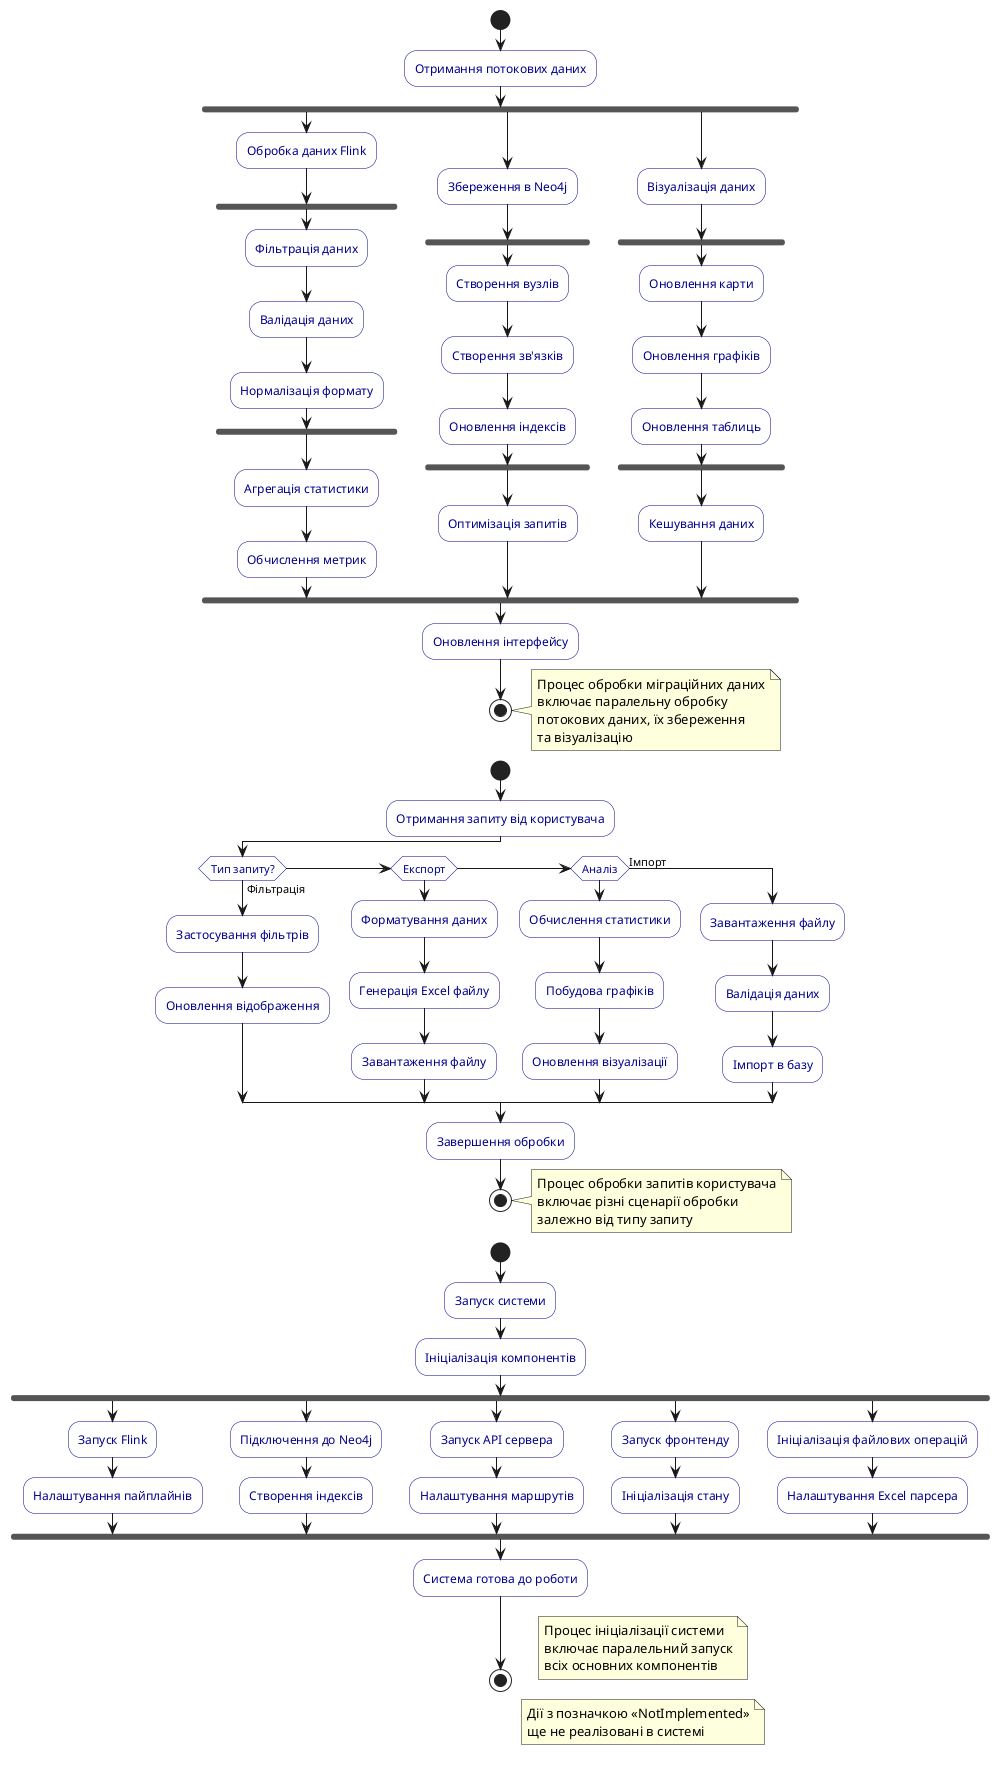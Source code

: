 @startuml
skinparam activity {
  BackgroundColor White
  BorderColor DarkBlue
  FontColor DarkBlue
}

' Стиль для нереалізованих дій
skinparam activity {
  BackgroundColor<<NotImplemented>> LightGray
  BorderColor<<NotImplemented>> DarkGray
  FontColor<<NotImplemented>> DarkGray
}

start
:Отримання потокових даних;
fork
  :Обробка даних Flink;
  fork
    :Фільтрація даних;
    :Валідація даних;
    :Нормалізація формату;
  end fork
  :Агрегація статистики;
  :Обчислення метрик;
fork again
  :Збереження в Neo4j;
  fork
    :Створення вузлів;
    :Створення зв'язків;
    :Оновлення індексів;
  end fork
  :Оптимізація запитів;
fork again
  :Візуалізація даних;
  fork
    :Оновлення карти;
    :Оновлення графіків;
    :Оновлення таблиць;
  end fork
  :Кешування даних;
end fork
:Оновлення інтерфейсу;
stop

note right
  Процес обробки міграційних даних
  включає паралельну обробку
  потокових даних, їх збереження
  та візуалізацію
end note

start
:Отримання запиту від користувача;
if (Тип запиту?) then (Фільтрація)
  :Застосування фільтрів;
  :Оновлення відображення;
else if (Експорт) then
  :Форматування даних;
  :Генерація Excel файлу;
  :Завантаження файлу;
else if (Аналіз) then
  :Обчислення статистики;
  :Побудова графіків;
  :Оновлення візуалізації;
else (Імпорт)
  :Завантаження файлу;
  :Валідація даних;
  :Імпорт в базу;
endif
:Завершення обробки;
stop

note right
  Процес обробки запитів користувача
  включає різні сценарії обробки
  залежно від типу запиту
end note

start
:Запуск системи;
:Ініціалізація компонентів;
fork
  :Запуск Flink;
  :Налаштування пайплайнів;
fork again
  :Підключення до Neo4j;
  :Створення індексів;
fork again
  :Запуск API сервера;
  :Налаштування маршрутів;
fork again
  :Запуск фронтенду;
  :Ініціалізація стану;
fork again
  :Ініціалізація файлових операцій;
  :Налаштування Excel парсера;
end fork
:Система готова до роботи;
stop

note right
  Процес ініціалізації системи
  включає паралельний запуск
  всіх основних компонентів
end note

note right
  Дії з позначкою <<NotImplemented>>
  ще не реалізовані в системі
end note
@enduml 